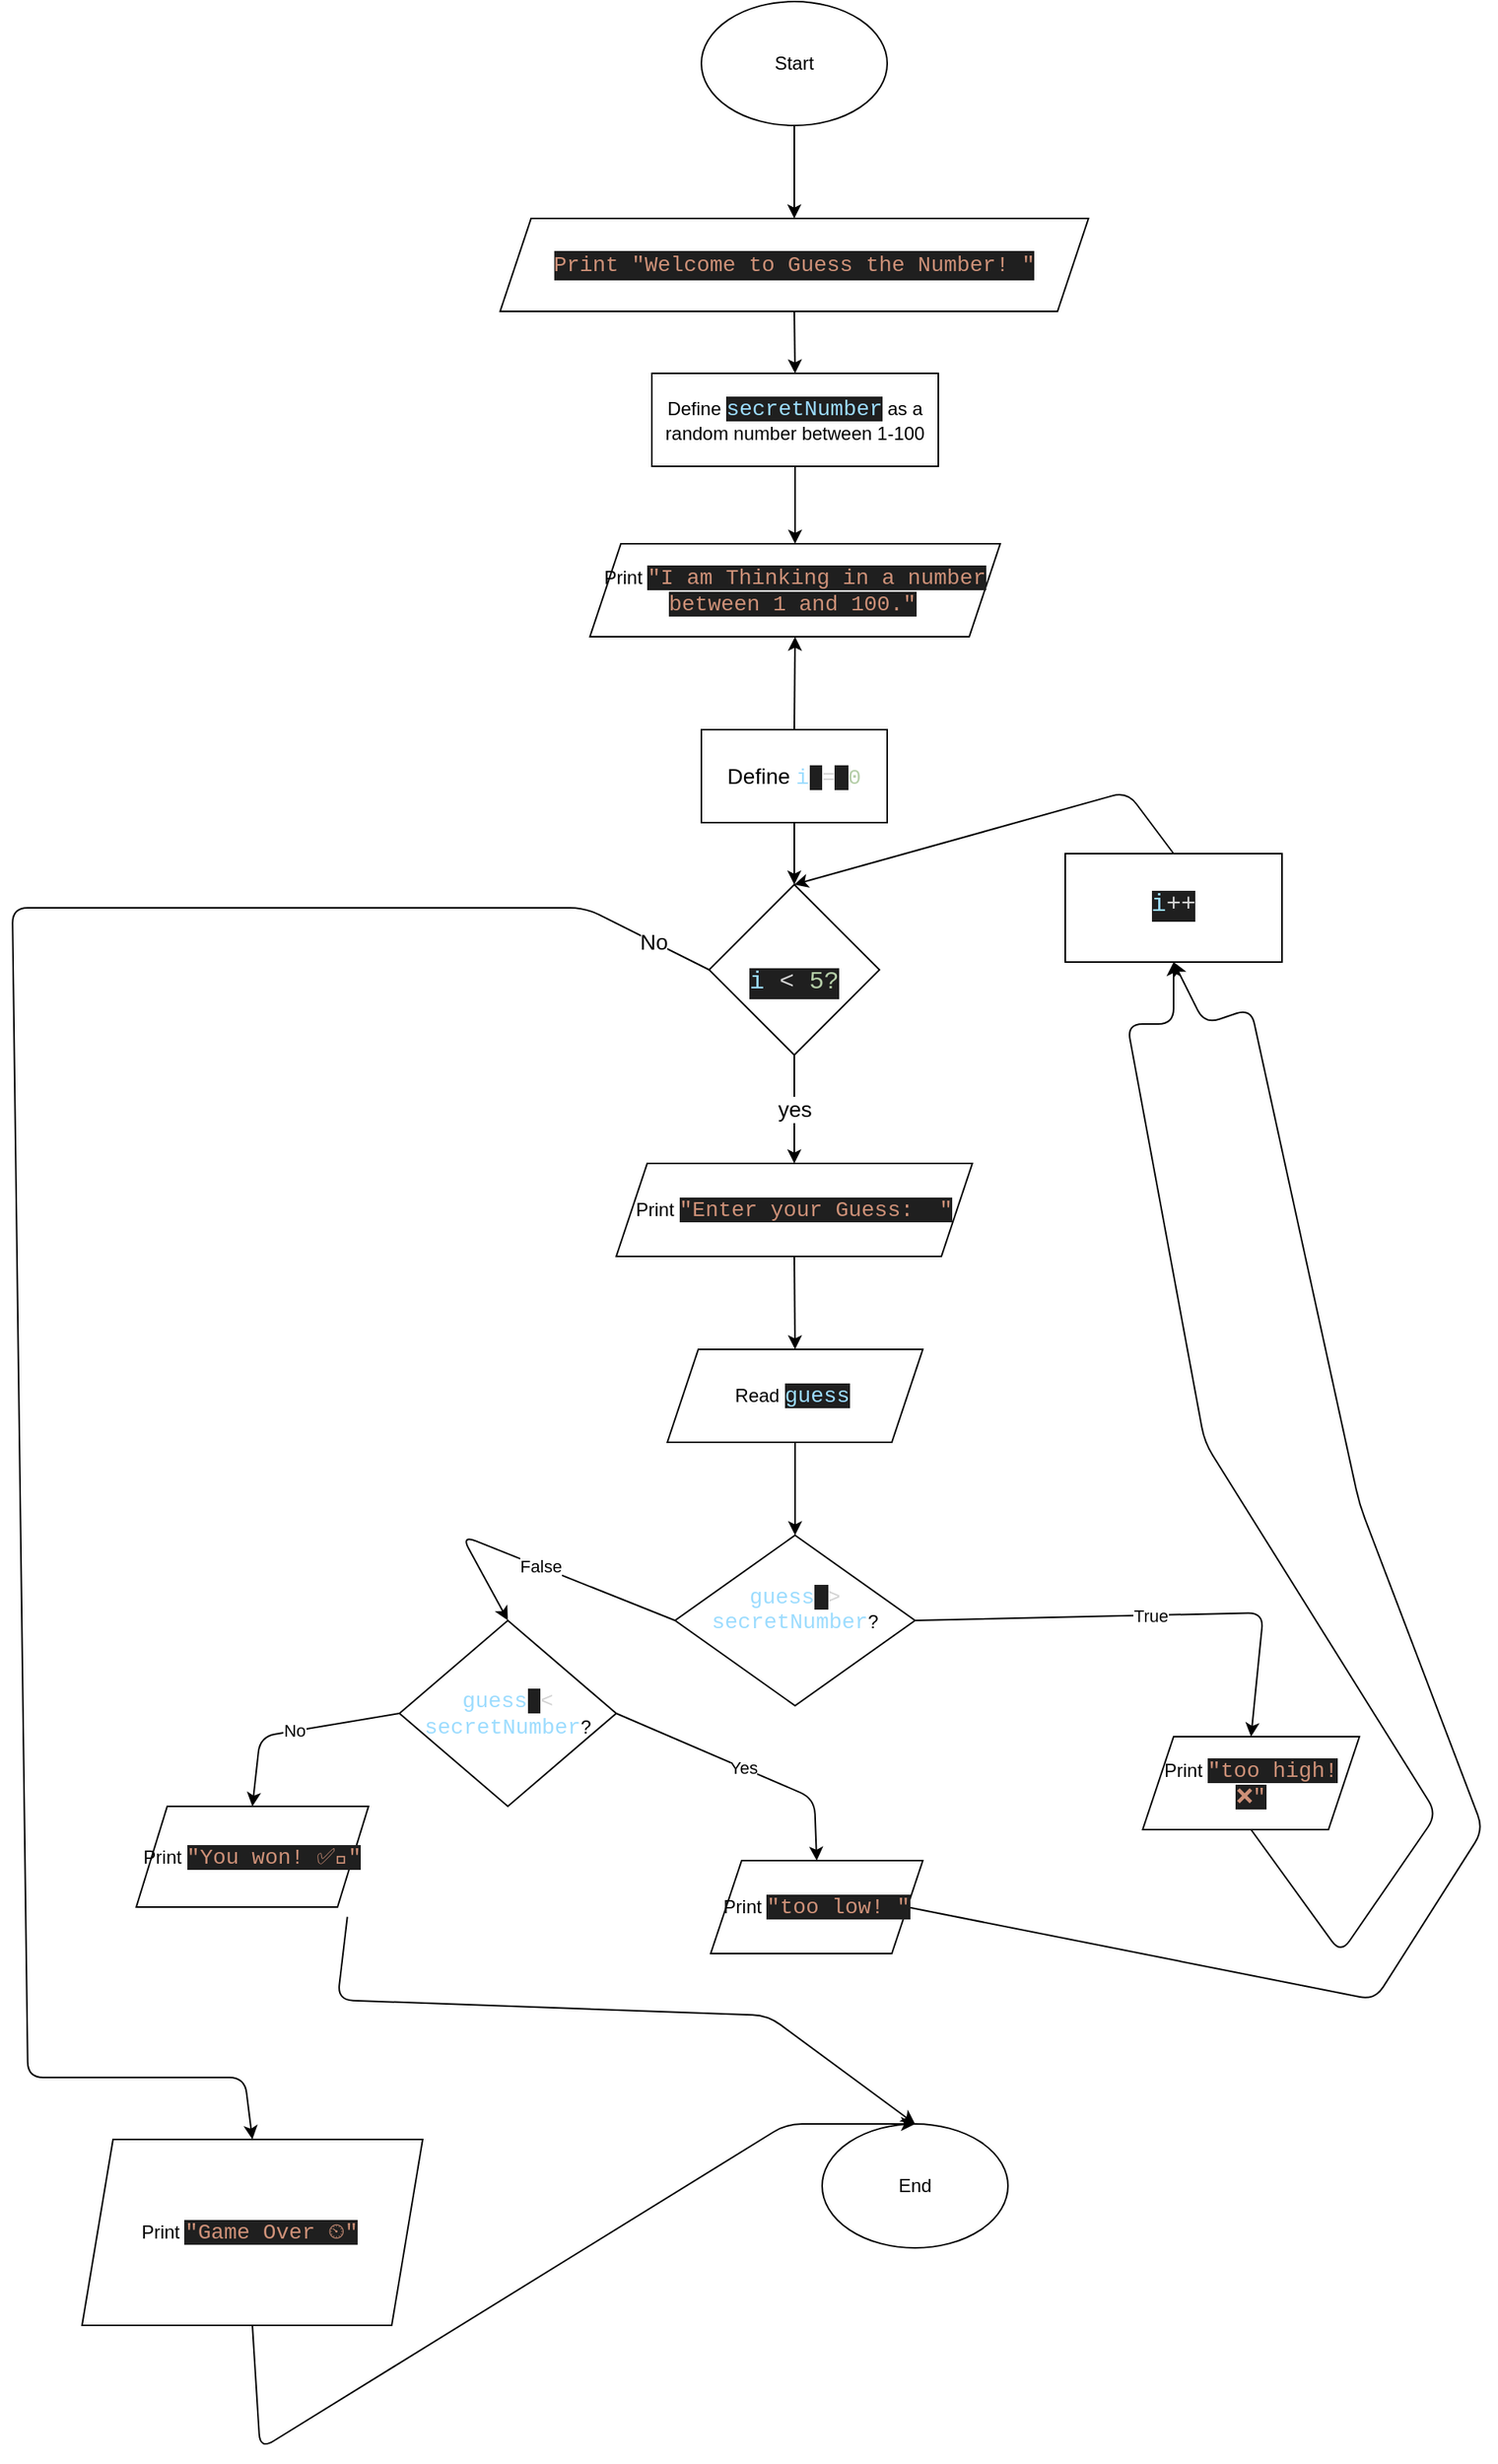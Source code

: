 <mxfile>
    <diagram id="lM14zn7KjLW0tHXjRxSR" name="Page-1">
        <mxGraphModel dx="2418" dy="1083" grid="1" gridSize="10" guides="1" tooltips="1" connect="1" arrows="1" fold="1" page="1" pageScale="1" pageWidth="850" pageHeight="1100" math="0" shadow="0">
            <root>
                <mxCell id="0"/>
                <mxCell id="1" parent="0"/>
                <mxCell id="7" style="edgeStyle=none;html=1;entryX=0.5;entryY=0;entryDx=0;entryDy=0;exitX=0.5;exitY=1;exitDx=0;exitDy=0;" edge="1" parent="1" source="2" target="6">
                    <mxGeometry relative="1" as="geometry"/>
                </mxCell>
                <mxCell id="2" value="Start" style="ellipse;whiteSpace=wrap;html=1;" vertex="1" parent="1">
                    <mxGeometry x="365" width="120" height="80" as="geometry"/>
                </mxCell>
                <mxCell id="3" value="End" style="ellipse;whiteSpace=wrap;html=1;" vertex="1" parent="1">
                    <mxGeometry x="443" y="1370" width="120" height="80" as="geometry"/>
                </mxCell>
                <mxCell id="9" value="" style="edgeStyle=none;html=1;entryX=0.5;entryY=0;entryDx=0;entryDy=0;exitX=0.5;exitY=1;exitDx=0;exitDy=0;" edge="1" parent="1" source="6" target="8">
                    <mxGeometry relative="1" as="geometry"/>
                </mxCell>
                <mxCell id="6" value="&lt;br&gt;&lt;div style=&quot;color: rgb(204, 204, 204); background-color: rgb(31, 31, 31); font-family: Consolas, &amp;quot;Courier New&amp;quot;, monospace; font-weight: normal; font-size: 14px; line-height: 19px;&quot;&gt;&lt;div&gt;&lt;span style=&quot;color: #ce9178;&quot;&gt;Print &quot;Welcome to Guess the Number! &quot;&lt;/span&gt;&lt;/div&gt;&lt;/div&gt;&lt;br&gt;" style="shape=parallelogram;perimeter=parallelogramPerimeter;whiteSpace=wrap;html=1;fixedSize=1;" vertex="1" parent="1">
                    <mxGeometry x="235" y="140" width="380" height="60" as="geometry"/>
                </mxCell>
                <mxCell id="11" style="edgeStyle=none;html=1;exitX=0.5;exitY=1;exitDx=0;exitDy=0;entryX=0.5;entryY=0;entryDx=0;entryDy=0;" edge="1" parent="1" source="8" target="10">
                    <mxGeometry relative="1" as="geometry"/>
                </mxCell>
                <mxCell id="8" value="Define&amp;nbsp;&lt;span style=&quot;color: rgb(156, 220, 254); background-color: rgb(31, 31, 31); font-family: Consolas, &amp;quot;Courier New&amp;quot;, monospace; font-size: 14px;&quot;&gt;secretNumber&lt;/span&gt;&lt;span style=&quot;background-color: initial;&quot;&gt;&amp;nbsp;as a random number between 1-100&lt;/span&gt;" style="whiteSpace=wrap;html=1;" vertex="1" parent="1">
                    <mxGeometry x="333" y="240" width="185" height="60" as="geometry"/>
                </mxCell>
                <mxCell id="10" value="Print&amp;nbsp;&lt;span style=&quot;color: rgb(206, 145, 120); background-color: rgb(31, 31, 31); font-family: Consolas, &amp;quot;Courier New&amp;quot;, monospace; font-size: 14px;&quot;&gt;&quot;I am Thinking in a number between 1 and 100.&quot;&lt;/span&gt;&lt;span style=&quot;background-color: initial;&quot;&gt;&amp;nbsp;&lt;/span&gt;" style="shape=parallelogram;perimeter=parallelogramPerimeter;whiteSpace=wrap;html=1;fixedSize=1;" vertex="1" parent="1">
                    <mxGeometry x="293" y="350" width="265" height="60" as="geometry"/>
                </mxCell>
                <mxCell id="15" style="edgeStyle=none;html=1;exitX=0.5;exitY=1;exitDx=0;exitDy=0;entryX=0.5;entryY=0;entryDx=0;entryDy=0;" edge="1" parent="1" source="12" target="14">
                    <mxGeometry relative="1" as="geometry"/>
                </mxCell>
                <mxCell id="12" value="Print&amp;nbsp;&lt;span style=&quot;color: rgb(206, 145, 120); background-color: rgb(31, 31, 31); font-family: Consolas, &amp;quot;Courier New&amp;quot;, monospace; font-size: 14px;&quot;&gt;&quot;Enter your Guess: &amp;nbsp;&quot;&lt;/span&gt;" style="shape=parallelogram;perimeter=parallelogramPerimeter;whiteSpace=wrap;html=1;fixedSize=1;" vertex="1" parent="1">
                    <mxGeometry x="310" y="750" width="230" height="60" as="geometry"/>
                </mxCell>
                <mxCell id="19" style="edgeStyle=none;html=1;exitX=0.5;exitY=1;exitDx=0;exitDy=0;entryX=0.5;entryY=0;entryDx=0;entryDy=0;" edge="1" parent="1" source="14" target="16">
                    <mxGeometry relative="1" as="geometry"/>
                </mxCell>
                <mxCell id="14" value="Read&amp;nbsp;&lt;span style=&quot;color: rgb(156, 220, 254); background-color: rgb(31, 31, 31); font-family: Consolas, &amp;quot;Courier New&amp;quot;, monospace; font-size: 14px;&quot;&gt;guess&lt;/span&gt;&lt;span style=&quot;background-color: initial;&quot;&gt;&amp;nbsp;&lt;/span&gt;" style="shape=parallelogram;perimeter=parallelogramPerimeter;whiteSpace=wrap;html=1;fixedSize=1;" vertex="1" parent="1">
                    <mxGeometry x="343" y="870" width="165" height="60" as="geometry"/>
                </mxCell>
                <mxCell id="17" value="True" style="edgeStyle=none;html=1;entryX=0.5;entryY=0;entryDx=0;entryDy=0;exitX=1;exitY=0.5;exitDx=0;exitDy=0;" edge="1" parent="1" source="16" target="20">
                    <mxGeometry relative="1" as="geometry">
                        <mxPoint x="658" y="1130" as="targetPoint"/>
                        <Array as="points">
                            <mxPoint x="728" y="1040"/>
                        </Array>
                    </mxGeometry>
                </mxCell>
                <mxCell id="18" value="False" style="edgeStyle=none;html=1;entryX=0.5;entryY=0;entryDx=0;entryDy=0;exitX=0;exitY=0.5;exitDx=0;exitDy=0;" edge="1" parent="1" source="16" target="23">
                    <mxGeometry x="-0.111" relative="1" as="geometry">
                        <mxPoint x="278" y="1100" as="targetPoint"/>
                        <Array as="points">
                            <mxPoint x="210" y="990"/>
                        </Array>
                        <mxPoint as="offset"/>
                    </mxGeometry>
                </mxCell>
                <mxCell id="16" value="&lt;br&gt;&lt;span lang=&quot;EN-US&quot;&gt;&lt;span style=&quot;font-family: Consolas, &amp;quot;Courier New&amp;quot;, monospace; font-size: 14px; color: rgb(156, 220, 254);&quot;&gt;guess&lt;/span&gt;&lt;span style=&quot;background-color: rgb(31, 31, 31); color: rgb(204, 204, 204); font-family: Consolas, &amp;quot;Courier New&amp;quot;, monospace; font-size: 14px;&quot;&gt; &lt;/span&gt;&lt;span style=&quot;font-family: Consolas, &amp;quot;Courier New&amp;quot;, monospace; font-size: 14px; color: rgb(212, 212, 212);&quot;&gt;&amp;gt;&lt;/span&gt;&lt;span style=&quot;background-color: rgb(31, 31, 31); color: rgb(204, 204, 204); font-family: Consolas, &amp;quot;Courier New&amp;quot;, monospace; font-size: 14px;&quot;&gt; &lt;/span&gt;&lt;span style=&quot;font-family: Consolas, &amp;quot;Courier New&amp;quot;, monospace; font-size: 14px; color: rgb(156, 220, 254);&quot;&gt;secretNumber&lt;/span&gt;?&lt;/span&gt;&lt;br&gt;&lt;br&gt;&lt;br&gt;" style="rhombus;whiteSpace=wrap;html=1;" vertex="1" parent="1">
                    <mxGeometry x="348" y="990" width="155" height="110" as="geometry"/>
                </mxCell>
                <mxCell id="29" style="edgeStyle=none;html=1;entryX=0.5;entryY=1;entryDx=0;entryDy=0;exitX=0.5;exitY=1;exitDx=0;exitDy=0;" edge="1" parent="1" source="20" target="35">
                    <mxGeometry relative="1" as="geometry">
                        <mxPoint x="868" y="1000" as="targetPoint"/>
                        <Array as="points">
                            <mxPoint x="778" y="1260"/>
                            <mxPoint x="840" y="1170"/>
                            <mxPoint x="690" y="930"/>
                            <mxPoint x="640" y="660"/>
                            <mxPoint x="670" y="660"/>
                        </Array>
                    </mxGeometry>
                </mxCell>
                <mxCell id="20" value="Print&amp;nbsp;&lt;span style=&quot;color: rgb(206, 145, 120); background-color: rgb(31, 31, 31); font-family: Consolas, &amp;quot;Courier New&amp;quot;, monospace; font-size: 14px;&quot;&gt;&quot;too high! ❌&quot;&lt;/span&gt;" style="shape=parallelogram;perimeter=parallelogramPerimeter;whiteSpace=wrap;html=1;fixedSize=1;" vertex="1" parent="1">
                    <mxGeometry x="650" y="1120" width="140" height="60" as="geometry"/>
                </mxCell>
                <mxCell id="24" value="No" style="edgeStyle=none;html=1;entryX=0.5;entryY=0;entryDx=0;entryDy=0;exitX=0;exitY=0.5;exitDx=0;exitDy=0;" edge="1" parent="1" source="23" target="27">
                    <mxGeometry relative="1" as="geometry">
                        <mxPoint x="83" y="1180" as="targetPoint"/>
                        <Array as="points">
                            <mxPoint x="80" y="1120"/>
                        </Array>
                    </mxGeometry>
                </mxCell>
                <mxCell id="25" value="Yes" style="edgeStyle=none;html=1;entryX=0.5;entryY=0;entryDx=0;entryDy=0;exitX=1;exitY=0.5;exitDx=0;exitDy=0;" edge="1" parent="1" source="23" target="26">
                    <mxGeometry relative="1" as="geometry">
                        <mxPoint x="418" y="1200" as="targetPoint"/>
                        <Array as="points">
                            <mxPoint x="438" y="1160"/>
                        </Array>
                    </mxGeometry>
                </mxCell>
                <mxCell id="23" value="&lt;span style=&quot;font-family: Consolas, &amp;quot;Courier New&amp;quot;, monospace; font-size: 14px; color: rgb(156, 220, 254);&quot;&gt;guess&lt;/span&gt;&lt;span style=&quot;background-color: rgb(31, 31, 31); color: rgb(204, 204, 204); font-family: Consolas, &amp;quot;Courier New&amp;quot;, monospace; font-size: 14px;&quot;&gt; &lt;/span&gt;&lt;span style=&quot;font-family: Consolas, &amp;quot;Courier New&amp;quot;, monospace; font-size: 14px; color: rgb(212, 212, 212);&quot;&gt;&amp;lt;&lt;/span&gt;&lt;span style=&quot;background-color: rgb(31, 31, 31); color: rgb(204, 204, 204); font-family: Consolas, &amp;quot;Courier New&amp;quot;, monospace; font-size: 14px;&quot;&gt; &lt;/span&gt;&lt;span style=&quot;font-family: Consolas, &amp;quot;Courier New&amp;quot;, monospace; font-size: 14px; color: rgb(156, 220, 254);&quot;&gt;secretNumber&lt;/span&gt;?" style="rhombus;whiteSpace=wrap;html=1;" vertex="1" parent="1">
                    <mxGeometry x="170" y="1045" width="140" height="120" as="geometry"/>
                </mxCell>
                <mxCell id="30" style="edgeStyle=none;html=1;entryX=0.5;entryY=1;entryDx=0;entryDy=0;exitX=1;exitY=0.5;exitDx=0;exitDy=0;" edge="1" parent="1" source="26" target="35">
                    <mxGeometry relative="1" as="geometry">
                        <mxPoint x="688" y="1300" as="targetPoint"/>
                        <Array as="points">
                            <mxPoint x="800" y="1290"/>
                            <mxPoint x="870" y="1180"/>
                            <mxPoint x="790" y="970"/>
                            <mxPoint x="720" y="650"/>
                            <mxPoint x="690" y="660"/>
                        </Array>
                    </mxGeometry>
                </mxCell>
                <mxCell id="26" value="Print&amp;nbsp;&lt;span style=&quot;color: rgb(206, 145, 120); background-color: rgb(31, 31, 31); font-family: Consolas, &amp;quot;Courier New&amp;quot;, monospace; font-size: 14px;&quot;&gt;&quot;too low! &quot;&lt;/span&gt;" style="shape=parallelogram;perimeter=parallelogramPerimeter;whiteSpace=wrap;html=1;fixedSize=1;" vertex="1" parent="1">
                    <mxGeometry x="371" y="1200" width="137" height="60" as="geometry"/>
                </mxCell>
                <mxCell id="28" style="edgeStyle=none;html=1;entryX=0.5;entryY=0;entryDx=0;entryDy=0;exitX=0.909;exitY=1.098;exitDx=0;exitDy=0;exitPerimeter=0;" edge="1" parent="1" source="27" target="3">
                    <mxGeometry relative="1" as="geometry">
                        <mxPoint x="143.027" y="1228.661" as="sourcePoint"/>
                        <Array as="points">
                            <mxPoint x="130" y="1290"/>
                            <mxPoint x="408" y="1300"/>
                        </Array>
                    </mxGeometry>
                </mxCell>
                <mxCell id="27" value="Print&amp;nbsp;&lt;span style=&quot;color: rgb(206, 145, 120); background-color: rgb(31, 31, 31); font-family: Consolas, &amp;quot;Courier New&amp;quot;, monospace; font-size: 14px;&quot;&gt;&quot;You won! ✅🤗&quot;&lt;/span&gt;" style="shape=parallelogram;perimeter=parallelogramPerimeter;whiteSpace=wrap;html=1;fixedSize=1;" vertex="1" parent="1">
                    <mxGeometry y="1165" width="150" height="65" as="geometry"/>
                </mxCell>
                <mxCell id="41" value="yes" style="edgeStyle=none;html=1;entryX=0.5;entryY=0;entryDx=0;entryDy=0;fontSize=14;exitX=0.5;exitY=1;exitDx=0;exitDy=0;" edge="1" parent="1" source="34" target="12">
                    <mxGeometry relative="1" as="geometry"/>
                </mxCell>
                <mxCell id="43" value="No" style="edgeStyle=none;html=1;fontSize=14;entryX=0.5;entryY=0;entryDx=0;entryDy=0;exitX=0;exitY=0.5;exitDx=0;exitDy=0;" edge="1" parent="1" source="34" target="37">
                    <mxGeometry x="-0.943" relative="1" as="geometry">
                        <mxPoint y="585" as="targetPoint"/>
                        <Array as="points">
                            <mxPoint x="290" y="585"/>
                            <mxPoint x="-80" y="585"/>
                            <mxPoint x="-70" y="1340"/>
                            <mxPoint x="70" y="1340"/>
                        </Array>
                        <mxPoint as="offset"/>
                    </mxGeometry>
                </mxCell>
                <mxCell id="34" value="&lt;font style=&quot;font-size: 14px;&quot;&gt;&lt;br&gt;&lt;/font&gt;&lt;div style=&quot;color: rgb(204, 204, 204); background-color: rgb(31, 31, 31); font-family: Consolas, &amp;quot;Courier New&amp;quot;, monospace; font-weight: normal; line-height: 19px;&quot;&gt;&lt;div&gt;&lt;font size=&quot;3&quot;&gt;&lt;span style=&quot;color: #9cdcfe;&quot;&gt;i&lt;/span&gt;&lt;span style=&quot;color: #cccccc;&quot;&gt; &lt;/span&gt;&lt;span style=&quot;color: #d4d4d4;&quot;&gt;&amp;lt;&lt;/span&gt;&lt;span style=&quot;color: #cccccc;&quot;&gt; &lt;/span&gt;&lt;span style=&quot;color: #b5cea8;&quot;&gt;5?&lt;/span&gt;&lt;/font&gt;&lt;/div&gt;&lt;/div&gt;" style="rhombus;whiteSpace=wrap;html=1;" vertex="1" parent="1">
                    <mxGeometry x="370" y="570" width="110" height="110" as="geometry"/>
                </mxCell>
                <mxCell id="40" style="edgeStyle=none;html=1;entryX=0.5;entryY=0;entryDx=0;entryDy=0;fontSize=14;exitX=0.5;exitY=0;exitDx=0;exitDy=0;" edge="1" parent="1" source="35" target="34">
                    <mxGeometry relative="1" as="geometry">
                        <Array as="points">
                            <mxPoint x="640" y="510"/>
                        </Array>
                    </mxGeometry>
                </mxCell>
                <mxCell id="35" value="&lt;font style=&quot;font-size: 14px;&quot;&gt;&lt;br&gt;&lt;/font&gt;&lt;div style=&quot;color: rgb(204, 204, 204); background-color: rgb(31, 31, 31); font-family: Consolas, &amp;quot;Courier New&amp;quot;, monospace; font-weight: normal; line-height: 19px;&quot;&gt;&lt;div&gt;&lt;font size=&quot;3&quot;&gt;&lt;span style=&quot;color: #9cdcfe;&quot;&gt;i&lt;/span&gt;&lt;span style=&quot;color: #d4d4d4;&quot;&gt;++&lt;/span&gt;&lt;/font&gt;&lt;/div&gt;&lt;/div&gt;&lt;font size=&quot;3&quot;&gt;&lt;br&gt;&lt;/font&gt;" style="whiteSpace=wrap;html=1;" vertex="1" parent="1">
                    <mxGeometry x="600" y="550" width="140" height="70" as="geometry"/>
                </mxCell>
                <mxCell id="44" style="edgeStyle=none;html=1;entryX=0.5;entryY=0;entryDx=0;entryDy=0;fontSize=14;exitX=0.5;exitY=1;exitDx=0;exitDy=0;" edge="1" parent="1" source="37" target="3">
                    <mxGeometry relative="1" as="geometry">
                        <Array as="points">
                            <mxPoint x="80" y="1580"/>
                            <mxPoint x="420" y="1370"/>
                        </Array>
                    </mxGeometry>
                </mxCell>
                <mxCell id="37" value="Print&amp;nbsp;&lt;span style=&quot;color: rgb(206, 145, 120); background-color: rgb(31, 31, 31); font-family: Consolas, &amp;quot;Courier New&amp;quot;, monospace; font-size: 14px;&quot;&gt;&quot;Game Over ⏲&quot;&lt;/span&gt;&lt;span style=&quot;background-color: initial;&quot;&gt;&amp;nbsp;&lt;/span&gt;" style="shape=parallelogram;perimeter=parallelogramPerimeter;whiteSpace=wrap;html=1;fixedSize=1;" vertex="1" parent="1">
                    <mxGeometry x="-35" y="1380" width="220" height="120" as="geometry"/>
                </mxCell>
                <mxCell id="39" style="edgeStyle=none;html=1;entryX=0.5;entryY=1;entryDx=0;entryDy=0;fontSize=14;exitX=0.5;exitY=0;exitDx=0;exitDy=0;" edge="1" parent="1" source="38" target="10">
                    <mxGeometry relative="1" as="geometry"/>
                </mxCell>
                <mxCell id="42" style="edgeStyle=none;html=1;entryX=0.5;entryY=0;entryDx=0;entryDy=0;fontSize=14;exitX=0.5;exitY=1;exitDx=0;exitDy=0;" edge="1" parent="1" source="38" target="34">
                    <mxGeometry relative="1" as="geometry"/>
                </mxCell>
                <mxCell id="38" value="Define&amp;nbsp;&lt;span style=&quot;font-family: Consolas, &amp;quot;Courier New&amp;quot;, monospace; color: rgb(156, 220, 254);&quot;&gt;i&lt;/span&gt;&lt;span style=&quot;background-color: rgb(31, 31, 31); color: rgb(204, 204, 204); font-family: Consolas, &amp;quot;Courier New&amp;quot;, monospace;&quot;&gt; &lt;/span&gt;&lt;span style=&quot;font-family: Consolas, &amp;quot;Courier New&amp;quot;, monospace; color: rgb(212, 212, 212);&quot;&gt;=&lt;/span&gt;&lt;span style=&quot;background-color: rgb(31, 31, 31); color: rgb(204, 204, 204); font-family: Consolas, &amp;quot;Courier New&amp;quot;, monospace;&quot;&gt; &lt;/span&gt;&lt;span style=&quot;font-family: Consolas, &amp;quot;Courier New&amp;quot;, monospace; color: rgb(181, 206, 168);&quot;&gt;0&lt;/span&gt;" style="whiteSpace=wrap;html=1;fontSize=14;" vertex="1" parent="1">
                    <mxGeometry x="365" y="470" width="120" height="60" as="geometry"/>
                </mxCell>
            </root>
        </mxGraphModel>
    </diagram>
</mxfile>